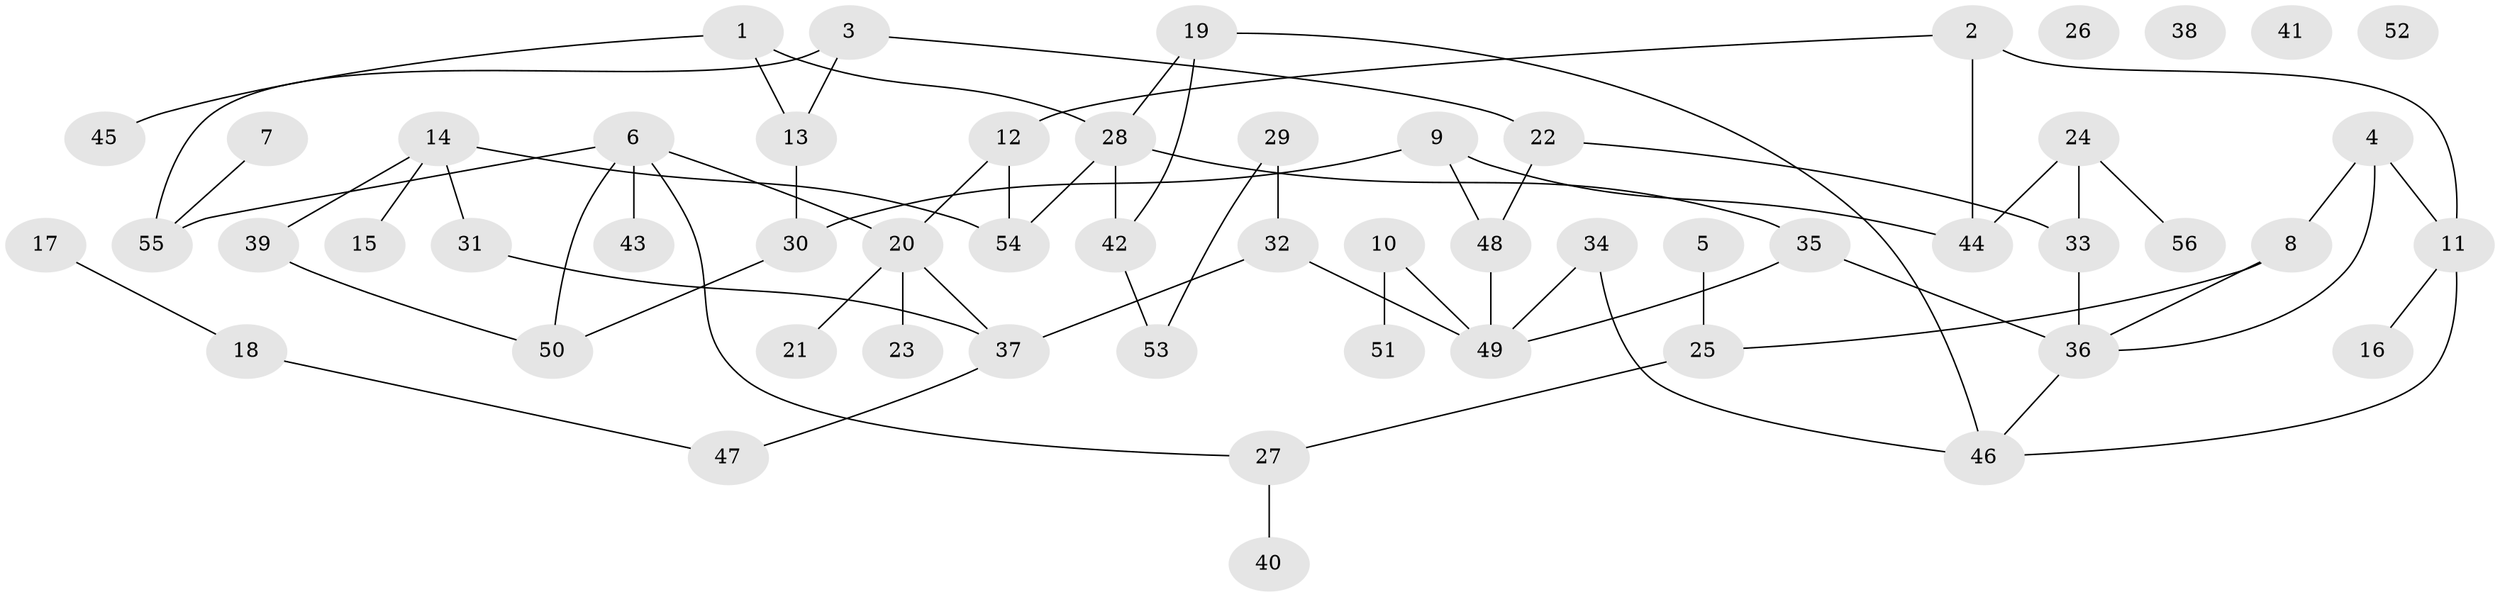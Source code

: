 // Generated by graph-tools (version 1.1) at 2025/49/03/09/25 03:49:03]
// undirected, 56 vertices, 69 edges
graph export_dot {
graph [start="1"]
  node [color=gray90,style=filled];
  1;
  2;
  3;
  4;
  5;
  6;
  7;
  8;
  9;
  10;
  11;
  12;
  13;
  14;
  15;
  16;
  17;
  18;
  19;
  20;
  21;
  22;
  23;
  24;
  25;
  26;
  27;
  28;
  29;
  30;
  31;
  32;
  33;
  34;
  35;
  36;
  37;
  38;
  39;
  40;
  41;
  42;
  43;
  44;
  45;
  46;
  47;
  48;
  49;
  50;
  51;
  52;
  53;
  54;
  55;
  56;
  1 -- 13;
  1 -- 28;
  1 -- 45;
  2 -- 11;
  2 -- 12;
  2 -- 44;
  3 -- 13;
  3 -- 22;
  3 -- 55;
  4 -- 8;
  4 -- 11;
  4 -- 36;
  5 -- 25;
  6 -- 20;
  6 -- 27;
  6 -- 43;
  6 -- 50;
  6 -- 55;
  7 -- 55;
  8 -- 25;
  8 -- 36;
  9 -- 30;
  9 -- 44;
  9 -- 48;
  10 -- 49;
  10 -- 51;
  11 -- 16;
  11 -- 46;
  12 -- 20;
  12 -- 54;
  13 -- 30;
  14 -- 15;
  14 -- 31;
  14 -- 39;
  14 -- 54;
  17 -- 18;
  18 -- 47;
  19 -- 28;
  19 -- 42;
  19 -- 46;
  20 -- 21;
  20 -- 23;
  20 -- 37;
  22 -- 33;
  22 -- 48;
  24 -- 33;
  24 -- 44;
  24 -- 56;
  25 -- 27;
  27 -- 40;
  28 -- 35;
  28 -- 42;
  28 -- 54;
  29 -- 32;
  29 -- 53;
  30 -- 50;
  31 -- 37;
  32 -- 37;
  32 -- 49;
  33 -- 36;
  34 -- 46;
  34 -- 49;
  35 -- 36;
  35 -- 49;
  36 -- 46;
  37 -- 47;
  39 -- 50;
  42 -- 53;
  48 -- 49;
}
